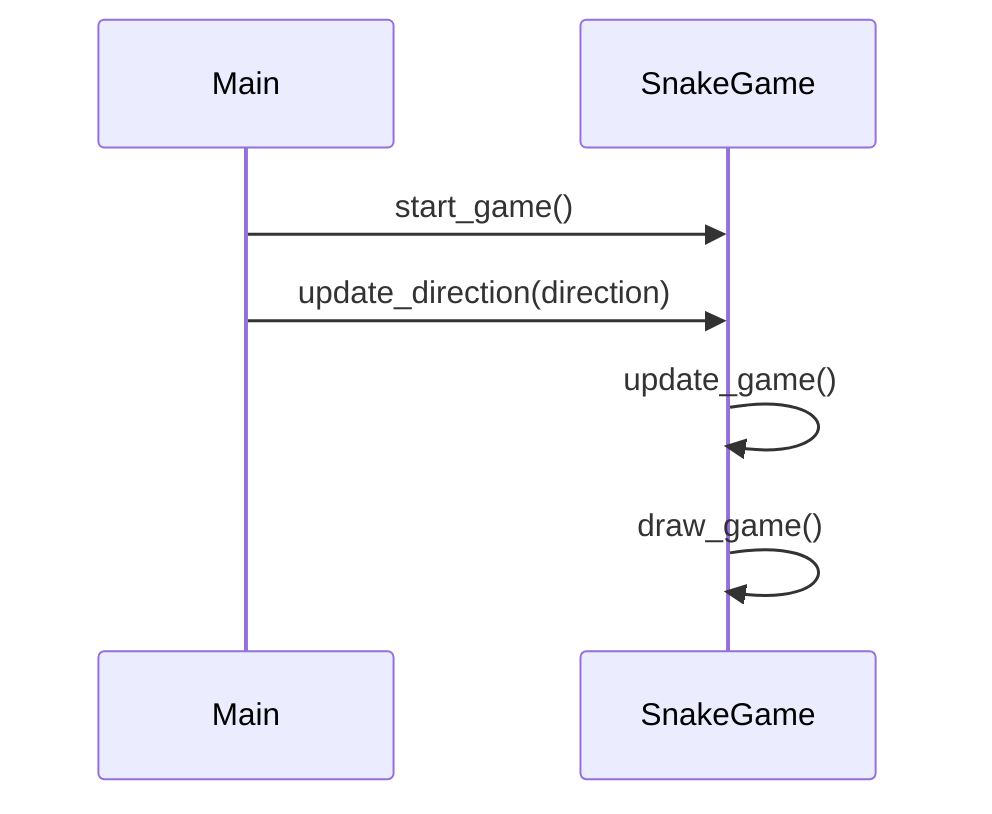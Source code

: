 sequenceDiagram
    participant M as Main
    participant G as SnakeGame
    M->>G: start_game()
    M->>G: update_direction(direction)
    G->>G: update_game()
    G->>G: draw_game()